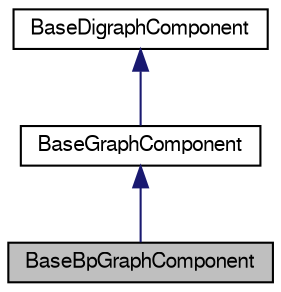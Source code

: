 digraph "BaseBpGraphComponent"
{
 // LATEX_PDF_SIZE
  edge [fontname="FreeSans",fontsize="10",labelfontname="FreeSans",labelfontsize="10"];
  node [fontname="FreeSans",fontsize="10",shape=record];
  Node0 [label="BaseBpGraphComponent",height=0.2,width=0.4,color="black", fillcolor="grey75", style="filled", fontcolor="black",tooltip="Base skeleton class for undirected bipartite graphs."];
  Node1 -> Node0 [dir="back",color="midnightblue",fontsize="10",style="solid",fontname="FreeSans"];
  Node1 [label="BaseGraphComponent",height=0.2,width=0.4,color="black", fillcolor="white", style="filled",URL="$a05029.html",tooltip="Base skeleton class for undirected graphs."];
  Node2 -> Node1 [dir="back",color="midnightblue",fontsize="10",style="solid",fontname="FreeSans"];
  Node2 [label="BaseDigraphComponent",height=0.2,width=0.4,color="black", fillcolor="white", style="filled",URL="$a05021.html",tooltip="Base skeleton class for directed graphs."];
}
